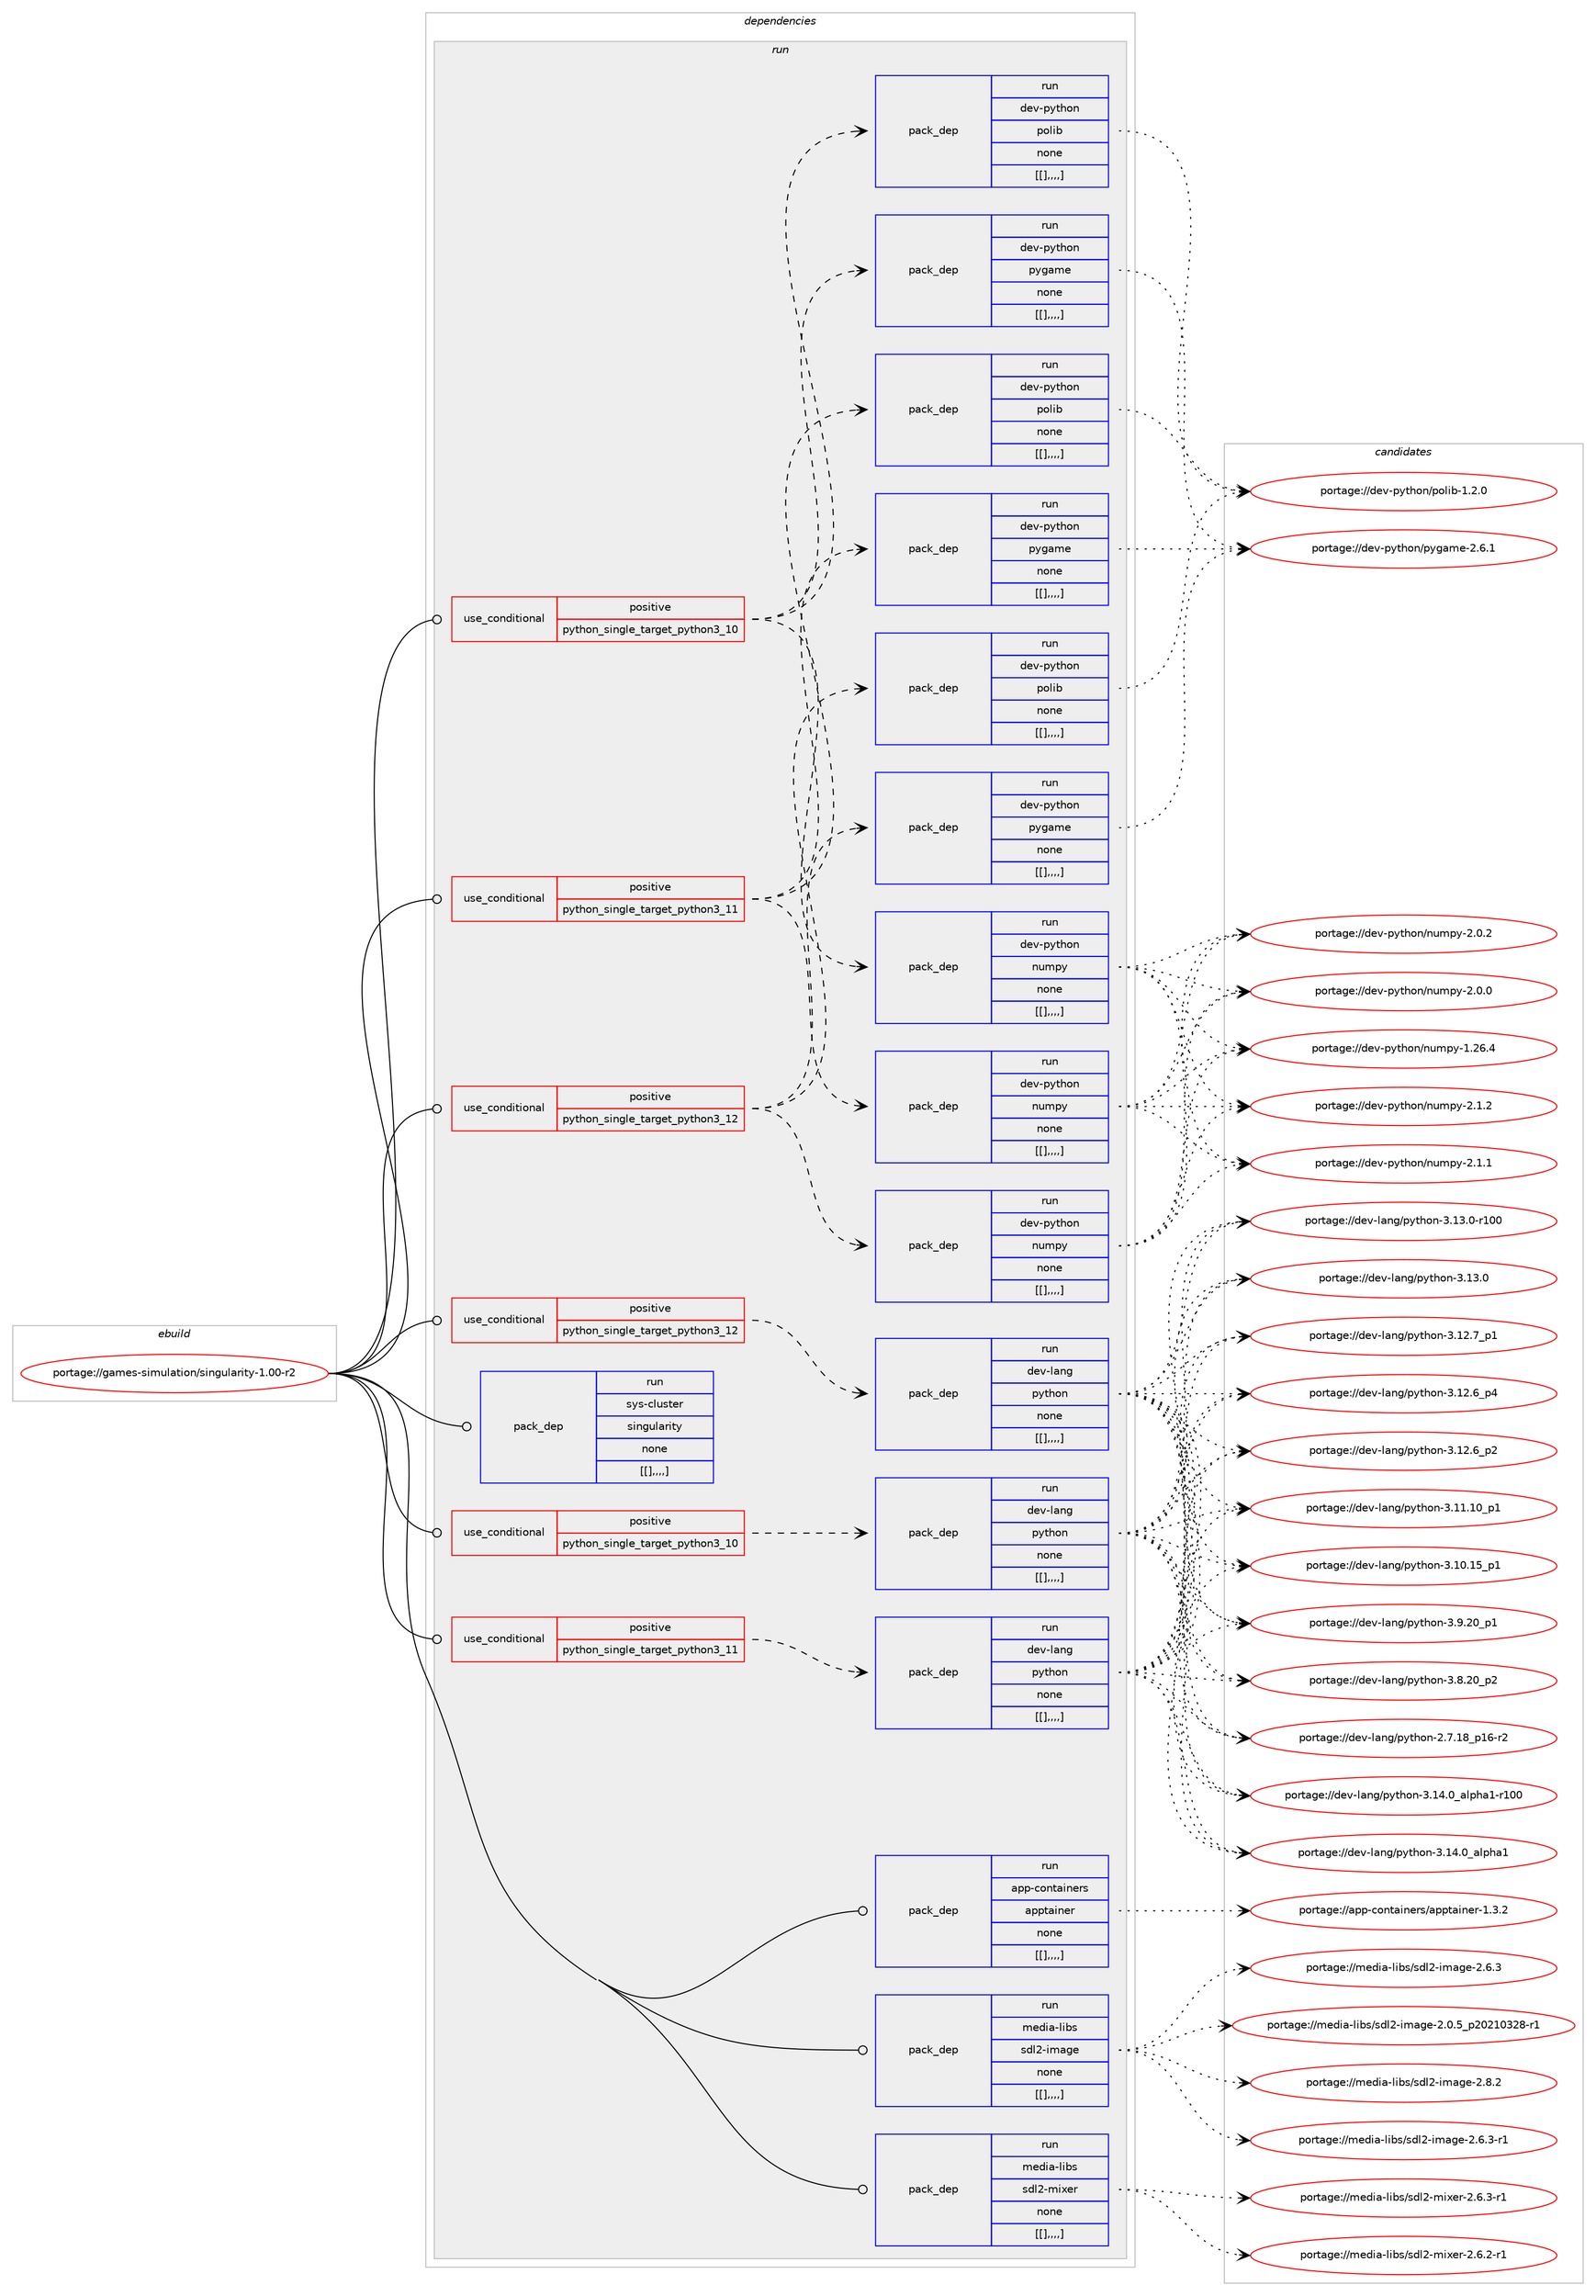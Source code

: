 digraph prolog {

# *************
# Graph options
# *************

newrank=true;
concentrate=true;
compound=true;
graph [rankdir=LR,fontname=Helvetica,fontsize=10,ranksep=1.5];#, ranksep=2.5, nodesep=0.2];
edge  [arrowhead=vee];
node  [fontname=Helvetica,fontsize=10];

# **********
# The ebuild
# **********

subgraph cluster_leftcol {
color=gray;
label=<<i>ebuild</i>>;
id [label="portage://games-simulation/singularity-1.00-r2", color=red, width=4, href="../games-simulation/singularity-1.00-r2.svg"];
}

# ****************
# The dependencies
# ****************

subgraph cluster_midcol {
color=gray;
label=<<i>dependencies</i>>;
subgraph cluster_compile {
fillcolor="#eeeeee";
style=filled;
label=<<i>compile</i>>;
}
subgraph cluster_compileandrun {
fillcolor="#eeeeee";
style=filled;
label=<<i>compile and run</i>>;
}
subgraph cluster_run {
fillcolor="#eeeeee";
style=filled;
label=<<i>run</i>>;
subgraph cond69315 {
dependency245555 [label=<<TABLE BORDER="0" CELLBORDER="1" CELLSPACING="0" CELLPADDING="4"><TR><TD ROWSPAN="3" CELLPADDING="10">use_conditional</TD></TR><TR><TD>positive</TD></TR><TR><TD>python_single_target_python3_10</TD></TR></TABLE>>, shape=none, color=red];
subgraph pack174628 {
dependency245601 [label=<<TABLE BORDER="0" CELLBORDER="1" CELLSPACING="0" CELLPADDING="4" WIDTH="220"><TR><TD ROWSPAN="6" CELLPADDING="30">pack_dep</TD></TR><TR><TD WIDTH="110">run</TD></TR><TR><TD>dev-lang</TD></TR><TR><TD>python</TD></TR><TR><TD>none</TD></TR><TR><TD>[[],,,,]</TD></TR></TABLE>>, shape=none, color=blue];
}
dependency245555:e -> dependency245601:w [weight=20,style="dashed",arrowhead="vee"];
}
id:e -> dependency245555:w [weight=20,style="solid",arrowhead="odot"];
subgraph cond69354 {
dependency245661 [label=<<TABLE BORDER="0" CELLBORDER="1" CELLSPACING="0" CELLPADDING="4"><TR><TD ROWSPAN="3" CELLPADDING="10">use_conditional</TD></TR><TR><TD>positive</TD></TR><TR><TD>python_single_target_python3_10</TD></TR></TABLE>>, shape=none, color=red];
subgraph pack174718 {
dependency245681 [label=<<TABLE BORDER="0" CELLBORDER="1" CELLSPACING="0" CELLPADDING="4" WIDTH="220"><TR><TD ROWSPAN="6" CELLPADDING="30">pack_dep</TD></TR><TR><TD WIDTH="110">run</TD></TR><TR><TD>dev-python</TD></TR><TR><TD>numpy</TD></TR><TR><TD>none</TD></TR><TR><TD>[[],,,,]</TD></TR></TABLE>>, shape=none, color=blue];
}
dependency245661:e -> dependency245681:w [weight=20,style="dashed",arrowhead="vee"];
subgraph pack174741 {
dependency245717 [label=<<TABLE BORDER="0" CELLBORDER="1" CELLSPACING="0" CELLPADDING="4" WIDTH="220"><TR><TD ROWSPAN="6" CELLPADDING="30">pack_dep</TD></TR><TR><TD WIDTH="110">run</TD></TR><TR><TD>dev-python</TD></TR><TR><TD>polib</TD></TR><TR><TD>none</TD></TR><TR><TD>[[],,,,]</TD></TR></TABLE>>, shape=none, color=blue];
}
dependency245661:e -> dependency245717:w [weight=20,style="dashed",arrowhead="vee"];
subgraph pack174758 {
dependency245733 [label=<<TABLE BORDER="0" CELLBORDER="1" CELLSPACING="0" CELLPADDING="4" WIDTH="220"><TR><TD ROWSPAN="6" CELLPADDING="30">pack_dep</TD></TR><TR><TD WIDTH="110">run</TD></TR><TR><TD>dev-python</TD></TR><TR><TD>pygame</TD></TR><TR><TD>none</TD></TR><TR><TD>[[],,,,]</TD></TR></TABLE>>, shape=none, color=blue];
}
dependency245661:e -> dependency245733:w [weight=20,style="dashed",arrowhead="vee"];
}
id:e -> dependency245661:w [weight=20,style="solid",arrowhead="odot"];
subgraph cond69384 {
dependency245773 [label=<<TABLE BORDER="0" CELLBORDER="1" CELLSPACING="0" CELLPADDING="4"><TR><TD ROWSPAN="3" CELLPADDING="10">use_conditional</TD></TR><TR><TD>positive</TD></TR><TR><TD>python_single_target_python3_11</TD></TR></TABLE>>, shape=none, color=red];
subgraph pack174786 {
dependency245777 [label=<<TABLE BORDER="0" CELLBORDER="1" CELLSPACING="0" CELLPADDING="4" WIDTH="220"><TR><TD ROWSPAN="6" CELLPADDING="30">pack_dep</TD></TR><TR><TD WIDTH="110">run</TD></TR><TR><TD>dev-lang</TD></TR><TR><TD>python</TD></TR><TR><TD>none</TD></TR><TR><TD>[[],,,,]</TD></TR></TABLE>>, shape=none, color=blue];
}
dependency245773:e -> dependency245777:w [weight=20,style="dashed",arrowhead="vee"];
}
id:e -> dependency245773:w [weight=20,style="solid",arrowhead="odot"];
subgraph cond69386 {
dependency245785 [label=<<TABLE BORDER="0" CELLBORDER="1" CELLSPACING="0" CELLPADDING="4"><TR><TD ROWSPAN="3" CELLPADDING="10">use_conditional</TD></TR><TR><TD>positive</TD></TR><TR><TD>python_single_target_python3_11</TD></TR></TABLE>>, shape=none, color=red];
subgraph pack174839 {
dependency245864 [label=<<TABLE BORDER="0" CELLBORDER="1" CELLSPACING="0" CELLPADDING="4" WIDTH="220"><TR><TD ROWSPAN="6" CELLPADDING="30">pack_dep</TD></TR><TR><TD WIDTH="110">run</TD></TR><TR><TD>dev-python</TD></TR><TR><TD>numpy</TD></TR><TR><TD>none</TD></TR><TR><TD>[[],,,,]</TD></TR></TABLE>>, shape=none, color=blue];
}
dependency245785:e -> dependency245864:w [weight=20,style="dashed",arrowhead="vee"];
subgraph pack174865 {
dependency245890 [label=<<TABLE BORDER="0" CELLBORDER="1" CELLSPACING="0" CELLPADDING="4" WIDTH="220"><TR><TD ROWSPAN="6" CELLPADDING="30">pack_dep</TD></TR><TR><TD WIDTH="110">run</TD></TR><TR><TD>dev-python</TD></TR><TR><TD>polib</TD></TR><TR><TD>none</TD></TR><TR><TD>[[],,,,]</TD></TR></TABLE>>, shape=none, color=blue];
}
dependency245785:e -> dependency245890:w [weight=20,style="dashed",arrowhead="vee"];
subgraph pack174906 {
dependency245945 [label=<<TABLE BORDER="0" CELLBORDER="1" CELLSPACING="0" CELLPADDING="4" WIDTH="220"><TR><TD ROWSPAN="6" CELLPADDING="30">pack_dep</TD></TR><TR><TD WIDTH="110">run</TD></TR><TR><TD>dev-python</TD></TR><TR><TD>pygame</TD></TR><TR><TD>none</TD></TR><TR><TD>[[],,,,]</TD></TR></TABLE>>, shape=none, color=blue];
}
dependency245785:e -> dependency245945:w [weight=20,style="dashed",arrowhead="vee"];
}
id:e -> dependency245785:w [weight=20,style="solid",arrowhead="odot"];
subgraph cond69428 {
dependency246036 [label=<<TABLE BORDER="0" CELLBORDER="1" CELLSPACING="0" CELLPADDING="4"><TR><TD ROWSPAN="3" CELLPADDING="10">use_conditional</TD></TR><TR><TD>positive</TD></TR><TR><TD>python_single_target_python3_12</TD></TR></TABLE>>, shape=none, color=red];
subgraph pack175002 {
dependency246055 [label=<<TABLE BORDER="0" CELLBORDER="1" CELLSPACING="0" CELLPADDING="4" WIDTH="220"><TR><TD ROWSPAN="6" CELLPADDING="30">pack_dep</TD></TR><TR><TD WIDTH="110">run</TD></TR><TR><TD>dev-lang</TD></TR><TR><TD>python</TD></TR><TR><TD>none</TD></TR><TR><TD>[[],,,,]</TD></TR></TABLE>>, shape=none, color=blue];
}
dependency246036:e -> dependency246055:w [weight=20,style="dashed",arrowhead="vee"];
}
id:e -> dependency246036:w [weight=20,style="solid",arrowhead="odot"];
subgraph cond69449 {
dependency246149 [label=<<TABLE BORDER="0" CELLBORDER="1" CELLSPACING="0" CELLPADDING="4"><TR><TD ROWSPAN="3" CELLPADDING="10">use_conditional</TD></TR><TR><TD>positive</TD></TR><TR><TD>python_single_target_python3_12</TD></TR></TABLE>>, shape=none, color=red];
subgraph pack175108 {
dependency246231 [label=<<TABLE BORDER="0" CELLBORDER="1" CELLSPACING="0" CELLPADDING="4" WIDTH="220"><TR><TD ROWSPAN="6" CELLPADDING="30">pack_dep</TD></TR><TR><TD WIDTH="110">run</TD></TR><TR><TD>dev-python</TD></TR><TR><TD>numpy</TD></TR><TR><TD>none</TD></TR><TR><TD>[[],,,,]</TD></TR></TABLE>>, shape=none, color=blue];
}
dependency246149:e -> dependency246231:w [weight=20,style="dashed",arrowhead="vee"];
subgraph pack175157 {
dependency246281 [label=<<TABLE BORDER="0" CELLBORDER="1" CELLSPACING="0" CELLPADDING="4" WIDTH="220"><TR><TD ROWSPAN="6" CELLPADDING="30">pack_dep</TD></TR><TR><TD WIDTH="110">run</TD></TR><TR><TD>dev-python</TD></TR><TR><TD>polib</TD></TR><TR><TD>none</TD></TR><TR><TD>[[],,,,]</TD></TR></TABLE>>, shape=none, color=blue];
}
dependency246149:e -> dependency246281:w [weight=20,style="dashed",arrowhead="vee"];
subgraph pack175224 {
dependency246318 [label=<<TABLE BORDER="0" CELLBORDER="1" CELLSPACING="0" CELLPADDING="4" WIDTH="220"><TR><TD ROWSPAN="6" CELLPADDING="30">pack_dep</TD></TR><TR><TD WIDTH="110">run</TD></TR><TR><TD>dev-python</TD></TR><TR><TD>pygame</TD></TR><TR><TD>none</TD></TR><TR><TD>[[],,,,]</TD></TR></TABLE>>, shape=none, color=blue];
}
dependency246149:e -> dependency246318:w [weight=20,style="dashed",arrowhead="vee"];
}
id:e -> dependency246149:w [weight=20,style="solid",arrowhead="odot"];
subgraph pack175232 {
dependency246371 [label=<<TABLE BORDER="0" CELLBORDER="1" CELLSPACING="0" CELLPADDING="4" WIDTH="220"><TR><TD ROWSPAN="6" CELLPADDING="30">pack_dep</TD></TR><TR><TD WIDTH="110">run</TD></TR><TR><TD>media-libs</TD></TR><TR><TD>sdl2-image</TD></TR><TR><TD>none</TD></TR><TR><TD>[[],,,,]</TD></TR></TABLE>>, shape=none, color=blue];
}
id:e -> dependency246371:w [weight=20,style="solid",arrowhead="odot"];
subgraph pack175278 {
dependency246393 [label=<<TABLE BORDER="0" CELLBORDER="1" CELLSPACING="0" CELLPADDING="4" WIDTH="220"><TR><TD ROWSPAN="6" CELLPADDING="30">pack_dep</TD></TR><TR><TD WIDTH="110">run</TD></TR><TR><TD>media-libs</TD></TR><TR><TD>sdl2-mixer</TD></TR><TR><TD>none</TD></TR><TR><TD>[[],,,,]</TD></TR></TABLE>>, shape=none, color=blue];
}
id:e -> dependency246393:w [weight=20,style="solid",arrowhead="odot"];
subgraph pack175296 {
dependency246414 [label=<<TABLE BORDER="0" CELLBORDER="1" CELLSPACING="0" CELLPADDING="4" WIDTH="220"><TR><TD ROWSPAN="6" CELLPADDING="30">pack_dep</TD></TR><TR><TD WIDTH="110">run</TD></TR><TR><TD>app-containers</TD></TR><TR><TD>apptainer</TD></TR><TR><TD>none</TD></TR><TR><TD>[[],,,,]</TD></TR></TABLE>>, shape=none, color=blue];
}
id:e -> dependency246414:w [weight=20,style="solid",arrowhead="odot"];
subgraph pack175312 {
dependency246438 [label=<<TABLE BORDER="0" CELLBORDER="1" CELLSPACING="0" CELLPADDING="4" WIDTH="220"><TR><TD ROWSPAN="6" CELLPADDING="30">pack_dep</TD></TR><TR><TD WIDTH="110">run</TD></TR><TR><TD>sys-cluster</TD></TR><TR><TD>singularity</TD></TR><TR><TD>none</TD></TR><TR><TD>[[],,,,]</TD></TR></TABLE>>, shape=none, color=blue];
}
id:e -> dependency246438:w [weight=20,style="solid",arrowhead="odot"];
}
}

# **************
# The candidates
# **************

subgraph cluster_choices {
rank=same;
color=gray;
label=<<i>candidates</i>>;

subgraph choice174662 {
color=black;
nodesep=1;
choice100101118451089711010347112121116104111110455146495246489597108112104974945114494848 [label="portage://dev-lang/python-3.14.0_alpha1-r100", color=red, width=4,href="../dev-lang/python-3.14.0_alpha1-r100.svg"];
choice1001011184510897110103471121211161041111104551464952464895971081121049749 [label="portage://dev-lang/python-3.14.0_alpha1", color=red, width=4,href="../dev-lang/python-3.14.0_alpha1.svg"];
choice1001011184510897110103471121211161041111104551464951464845114494848 [label="portage://dev-lang/python-3.13.0-r100", color=red, width=4,href="../dev-lang/python-3.13.0-r100.svg"];
choice10010111845108971101034711212111610411111045514649514648 [label="portage://dev-lang/python-3.13.0", color=red, width=4,href="../dev-lang/python-3.13.0.svg"];
choice100101118451089711010347112121116104111110455146495046559511249 [label="portage://dev-lang/python-3.12.7_p1", color=red, width=4,href="../dev-lang/python-3.12.7_p1.svg"];
choice100101118451089711010347112121116104111110455146495046549511252 [label="portage://dev-lang/python-3.12.6_p4", color=red, width=4,href="../dev-lang/python-3.12.6_p4.svg"];
choice100101118451089711010347112121116104111110455146495046549511250 [label="portage://dev-lang/python-3.12.6_p2", color=red, width=4,href="../dev-lang/python-3.12.6_p2.svg"];
choice10010111845108971101034711212111610411111045514649494649489511249 [label="portage://dev-lang/python-3.11.10_p1", color=red, width=4,href="../dev-lang/python-3.11.10_p1.svg"];
choice10010111845108971101034711212111610411111045514649484649539511249 [label="portage://dev-lang/python-3.10.15_p1", color=red, width=4,href="../dev-lang/python-3.10.15_p1.svg"];
choice100101118451089711010347112121116104111110455146574650489511249 [label="portage://dev-lang/python-3.9.20_p1", color=red, width=4,href="../dev-lang/python-3.9.20_p1.svg"];
choice100101118451089711010347112121116104111110455146564650489511250 [label="portage://dev-lang/python-3.8.20_p2", color=red, width=4,href="../dev-lang/python-3.8.20_p2.svg"];
choice100101118451089711010347112121116104111110455046554649569511249544511450 [label="portage://dev-lang/python-2.7.18_p16-r2", color=red, width=4,href="../dev-lang/python-2.7.18_p16-r2.svg"];
dependency245601:e -> choice100101118451089711010347112121116104111110455146495246489597108112104974945114494848:w [style=dotted,weight="100"];
dependency245601:e -> choice1001011184510897110103471121211161041111104551464952464895971081121049749:w [style=dotted,weight="100"];
dependency245601:e -> choice1001011184510897110103471121211161041111104551464951464845114494848:w [style=dotted,weight="100"];
dependency245601:e -> choice10010111845108971101034711212111610411111045514649514648:w [style=dotted,weight="100"];
dependency245601:e -> choice100101118451089711010347112121116104111110455146495046559511249:w [style=dotted,weight="100"];
dependency245601:e -> choice100101118451089711010347112121116104111110455146495046549511252:w [style=dotted,weight="100"];
dependency245601:e -> choice100101118451089711010347112121116104111110455146495046549511250:w [style=dotted,weight="100"];
dependency245601:e -> choice10010111845108971101034711212111610411111045514649494649489511249:w [style=dotted,weight="100"];
dependency245601:e -> choice10010111845108971101034711212111610411111045514649484649539511249:w [style=dotted,weight="100"];
dependency245601:e -> choice100101118451089711010347112121116104111110455146574650489511249:w [style=dotted,weight="100"];
dependency245601:e -> choice100101118451089711010347112121116104111110455146564650489511250:w [style=dotted,weight="100"];
dependency245601:e -> choice100101118451089711010347112121116104111110455046554649569511249544511450:w [style=dotted,weight="100"];
}
subgraph choice174674 {
color=black;
nodesep=1;
choice1001011184511212111610411111047110117109112121455046494650 [label="portage://dev-python/numpy-2.1.2", color=red, width=4,href="../dev-python/numpy-2.1.2.svg"];
choice1001011184511212111610411111047110117109112121455046494649 [label="portage://dev-python/numpy-2.1.1", color=red, width=4,href="../dev-python/numpy-2.1.1.svg"];
choice1001011184511212111610411111047110117109112121455046484650 [label="portage://dev-python/numpy-2.0.2", color=red, width=4,href="../dev-python/numpy-2.0.2.svg"];
choice1001011184511212111610411111047110117109112121455046484648 [label="portage://dev-python/numpy-2.0.0", color=red, width=4,href="../dev-python/numpy-2.0.0.svg"];
choice100101118451121211161041111104711011710911212145494650544652 [label="portage://dev-python/numpy-1.26.4", color=red, width=4,href="../dev-python/numpy-1.26.4.svg"];
dependency245681:e -> choice1001011184511212111610411111047110117109112121455046494650:w [style=dotted,weight="100"];
dependency245681:e -> choice1001011184511212111610411111047110117109112121455046494649:w [style=dotted,weight="100"];
dependency245681:e -> choice1001011184511212111610411111047110117109112121455046484650:w [style=dotted,weight="100"];
dependency245681:e -> choice1001011184511212111610411111047110117109112121455046484648:w [style=dotted,weight="100"];
dependency245681:e -> choice100101118451121211161041111104711011710911212145494650544652:w [style=dotted,weight="100"];
}
subgraph choice174698 {
color=black;
nodesep=1;
choice100101118451121211161041111104711211110810598454946504648 [label="portage://dev-python/polib-1.2.0", color=red, width=4,href="../dev-python/polib-1.2.0.svg"];
dependency245717:e -> choice100101118451121211161041111104711211110810598454946504648:w [style=dotted,weight="100"];
}
subgraph choice174718 {
color=black;
nodesep=1;
choice100101118451121211161041111104711212110397109101455046544649 [label="portage://dev-python/pygame-2.6.1", color=red, width=4,href="../dev-python/pygame-2.6.1.svg"];
dependency245733:e -> choice100101118451121211161041111104711212110397109101455046544649:w [style=dotted,weight="100"];
}
subgraph choice174736 {
color=black;
nodesep=1;
choice100101118451089711010347112121116104111110455146495246489597108112104974945114494848 [label="portage://dev-lang/python-3.14.0_alpha1-r100", color=red, width=4,href="../dev-lang/python-3.14.0_alpha1-r100.svg"];
choice1001011184510897110103471121211161041111104551464952464895971081121049749 [label="portage://dev-lang/python-3.14.0_alpha1", color=red, width=4,href="../dev-lang/python-3.14.0_alpha1.svg"];
choice1001011184510897110103471121211161041111104551464951464845114494848 [label="portage://dev-lang/python-3.13.0-r100", color=red, width=4,href="../dev-lang/python-3.13.0-r100.svg"];
choice10010111845108971101034711212111610411111045514649514648 [label="portage://dev-lang/python-3.13.0", color=red, width=4,href="../dev-lang/python-3.13.0.svg"];
choice100101118451089711010347112121116104111110455146495046559511249 [label="portage://dev-lang/python-3.12.7_p1", color=red, width=4,href="../dev-lang/python-3.12.7_p1.svg"];
choice100101118451089711010347112121116104111110455146495046549511252 [label="portage://dev-lang/python-3.12.6_p4", color=red, width=4,href="../dev-lang/python-3.12.6_p4.svg"];
choice100101118451089711010347112121116104111110455146495046549511250 [label="portage://dev-lang/python-3.12.6_p2", color=red, width=4,href="../dev-lang/python-3.12.6_p2.svg"];
choice10010111845108971101034711212111610411111045514649494649489511249 [label="portage://dev-lang/python-3.11.10_p1", color=red, width=4,href="../dev-lang/python-3.11.10_p1.svg"];
choice10010111845108971101034711212111610411111045514649484649539511249 [label="portage://dev-lang/python-3.10.15_p1", color=red, width=4,href="../dev-lang/python-3.10.15_p1.svg"];
choice100101118451089711010347112121116104111110455146574650489511249 [label="portage://dev-lang/python-3.9.20_p1", color=red, width=4,href="../dev-lang/python-3.9.20_p1.svg"];
choice100101118451089711010347112121116104111110455146564650489511250 [label="portage://dev-lang/python-3.8.20_p2", color=red, width=4,href="../dev-lang/python-3.8.20_p2.svg"];
choice100101118451089711010347112121116104111110455046554649569511249544511450 [label="portage://dev-lang/python-2.7.18_p16-r2", color=red, width=4,href="../dev-lang/python-2.7.18_p16-r2.svg"];
dependency245777:e -> choice100101118451089711010347112121116104111110455146495246489597108112104974945114494848:w [style=dotted,weight="100"];
dependency245777:e -> choice1001011184510897110103471121211161041111104551464952464895971081121049749:w [style=dotted,weight="100"];
dependency245777:e -> choice1001011184510897110103471121211161041111104551464951464845114494848:w [style=dotted,weight="100"];
dependency245777:e -> choice10010111845108971101034711212111610411111045514649514648:w [style=dotted,weight="100"];
dependency245777:e -> choice100101118451089711010347112121116104111110455146495046559511249:w [style=dotted,weight="100"];
dependency245777:e -> choice100101118451089711010347112121116104111110455146495046549511252:w [style=dotted,weight="100"];
dependency245777:e -> choice100101118451089711010347112121116104111110455146495046549511250:w [style=dotted,weight="100"];
dependency245777:e -> choice10010111845108971101034711212111610411111045514649494649489511249:w [style=dotted,weight="100"];
dependency245777:e -> choice10010111845108971101034711212111610411111045514649484649539511249:w [style=dotted,weight="100"];
dependency245777:e -> choice100101118451089711010347112121116104111110455146574650489511249:w [style=dotted,weight="100"];
dependency245777:e -> choice100101118451089711010347112121116104111110455146564650489511250:w [style=dotted,weight="100"];
dependency245777:e -> choice100101118451089711010347112121116104111110455046554649569511249544511450:w [style=dotted,weight="100"];
}
subgraph choice174748 {
color=black;
nodesep=1;
choice1001011184511212111610411111047110117109112121455046494650 [label="portage://dev-python/numpy-2.1.2", color=red, width=4,href="../dev-python/numpy-2.1.2.svg"];
choice1001011184511212111610411111047110117109112121455046494649 [label="portage://dev-python/numpy-2.1.1", color=red, width=4,href="../dev-python/numpy-2.1.1.svg"];
choice1001011184511212111610411111047110117109112121455046484650 [label="portage://dev-python/numpy-2.0.2", color=red, width=4,href="../dev-python/numpy-2.0.2.svg"];
choice1001011184511212111610411111047110117109112121455046484648 [label="portage://dev-python/numpy-2.0.0", color=red, width=4,href="../dev-python/numpy-2.0.0.svg"];
choice100101118451121211161041111104711011710911212145494650544652 [label="portage://dev-python/numpy-1.26.4", color=red, width=4,href="../dev-python/numpy-1.26.4.svg"];
dependency245864:e -> choice1001011184511212111610411111047110117109112121455046494650:w [style=dotted,weight="100"];
dependency245864:e -> choice1001011184511212111610411111047110117109112121455046494649:w [style=dotted,weight="100"];
dependency245864:e -> choice1001011184511212111610411111047110117109112121455046484650:w [style=dotted,weight="100"];
dependency245864:e -> choice1001011184511212111610411111047110117109112121455046484648:w [style=dotted,weight="100"];
dependency245864:e -> choice100101118451121211161041111104711011710911212145494650544652:w [style=dotted,weight="100"];
}
subgraph choice174761 {
color=black;
nodesep=1;
choice100101118451121211161041111104711211110810598454946504648 [label="portage://dev-python/polib-1.2.0", color=red, width=4,href="../dev-python/polib-1.2.0.svg"];
dependency245890:e -> choice100101118451121211161041111104711211110810598454946504648:w [style=dotted,weight="100"];
}
subgraph choice174764 {
color=black;
nodesep=1;
choice100101118451121211161041111104711212110397109101455046544649 [label="portage://dev-python/pygame-2.6.1", color=red, width=4,href="../dev-python/pygame-2.6.1.svg"];
dependency245945:e -> choice100101118451121211161041111104711212110397109101455046544649:w [style=dotted,weight="100"];
}
subgraph choice174794 {
color=black;
nodesep=1;
choice100101118451089711010347112121116104111110455146495246489597108112104974945114494848 [label="portage://dev-lang/python-3.14.0_alpha1-r100", color=red, width=4,href="../dev-lang/python-3.14.0_alpha1-r100.svg"];
choice1001011184510897110103471121211161041111104551464952464895971081121049749 [label="portage://dev-lang/python-3.14.0_alpha1", color=red, width=4,href="../dev-lang/python-3.14.0_alpha1.svg"];
choice1001011184510897110103471121211161041111104551464951464845114494848 [label="portage://dev-lang/python-3.13.0-r100", color=red, width=4,href="../dev-lang/python-3.13.0-r100.svg"];
choice10010111845108971101034711212111610411111045514649514648 [label="portage://dev-lang/python-3.13.0", color=red, width=4,href="../dev-lang/python-3.13.0.svg"];
choice100101118451089711010347112121116104111110455146495046559511249 [label="portage://dev-lang/python-3.12.7_p1", color=red, width=4,href="../dev-lang/python-3.12.7_p1.svg"];
choice100101118451089711010347112121116104111110455146495046549511252 [label="portage://dev-lang/python-3.12.6_p4", color=red, width=4,href="../dev-lang/python-3.12.6_p4.svg"];
choice100101118451089711010347112121116104111110455146495046549511250 [label="portage://dev-lang/python-3.12.6_p2", color=red, width=4,href="../dev-lang/python-3.12.6_p2.svg"];
choice10010111845108971101034711212111610411111045514649494649489511249 [label="portage://dev-lang/python-3.11.10_p1", color=red, width=4,href="../dev-lang/python-3.11.10_p1.svg"];
choice10010111845108971101034711212111610411111045514649484649539511249 [label="portage://dev-lang/python-3.10.15_p1", color=red, width=4,href="../dev-lang/python-3.10.15_p1.svg"];
choice100101118451089711010347112121116104111110455146574650489511249 [label="portage://dev-lang/python-3.9.20_p1", color=red, width=4,href="../dev-lang/python-3.9.20_p1.svg"];
choice100101118451089711010347112121116104111110455146564650489511250 [label="portage://dev-lang/python-3.8.20_p2", color=red, width=4,href="../dev-lang/python-3.8.20_p2.svg"];
choice100101118451089711010347112121116104111110455046554649569511249544511450 [label="portage://dev-lang/python-2.7.18_p16-r2", color=red, width=4,href="../dev-lang/python-2.7.18_p16-r2.svg"];
dependency246055:e -> choice100101118451089711010347112121116104111110455146495246489597108112104974945114494848:w [style=dotted,weight="100"];
dependency246055:e -> choice1001011184510897110103471121211161041111104551464952464895971081121049749:w [style=dotted,weight="100"];
dependency246055:e -> choice1001011184510897110103471121211161041111104551464951464845114494848:w [style=dotted,weight="100"];
dependency246055:e -> choice10010111845108971101034711212111610411111045514649514648:w [style=dotted,weight="100"];
dependency246055:e -> choice100101118451089711010347112121116104111110455146495046559511249:w [style=dotted,weight="100"];
dependency246055:e -> choice100101118451089711010347112121116104111110455146495046549511252:w [style=dotted,weight="100"];
dependency246055:e -> choice100101118451089711010347112121116104111110455146495046549511250:w [style=dotted,weight="100"];
dependency246055:e -> choice10010111845108971101034711212111610411111045514649494649489511249:w [style=dotted,weight="100"];
dependency246055:e -> choice10010111845108971101034711212111610411111045514649484649539511249:w [style=dotted,weight="100"];
dependency246055:e -> choice100101118451089711010347112121116104111110455146574650489511249:w [style=dotted,weight="100"];
dependency246055:e -> choice100101118451089711010347112121116104111110455146564650489511250:w [style=dotted,weight="100"];
dependency246055:e -> choice100101118451089711010347112121116104111110455046554649569511249544511450:w [style=dotted,weight="100"];
}
subgraph choice174822 {
color=black;
nodesep=1;
choice1001011184511212111610411111047110117109112121455046494650 [label="portage://dev-python/numpy-2.1.2", color=red, width=4,href="../dev-python/numpy-2.1.2.svg"];
choice1001011184511212111610411111047110117109112121455046494649 [label="portage://dev-python/numpy-2.1.1", color=red, width=4,href="../dev-python/numpy-2.1.1.svg"];
choice1001011184511212111610411111047110117109112121455046484650 [label="portage://dev-python/numpy-2.0.2", color=red, width=4,href="../dev-python/numpy-2.0.2.svg"];
choice1001011184511212111610411111047110117109112121455046484648 [label="portage://dev-python/numpy-2.0.0", color=red, width=4,href="../dev-python/numpy-2.0.0.svg"];
choice100101118451121211161041111104711011710911212145494650544652 [label="portage://dev-python/numpy-1.26.4", color=red, width=4,href="../dev-python/numpy-1.26.4.svg"];
dependency246231:e -> choice1001011184511212111610411111047110117109112121455046494650:w [style=dotted,weight="100"];
dependency246231:e -> choice1001011184511212111610411111047110117109112121455046494649:w [style=dotted,weight="100"];
dependency246231:e -> choice1001011184511212111610411111047110117109112121455046484650:w [style=dotted,weight="100"];
dependency246231:e -> choice1001011184511212111610411111047110117109112121455046484648:w [style=dotted,weight="100"];
dependency246231:e -> choice100101118451121211161041111104711011710911212145494650544652:w [style=dotted,weight="100"];
}
subgraph choice174846 {
color=black;
nodesep=1;
choice100101118451121211161041111104711211110810598454946504648 [label="portage://dev-python/polib-1.2.0", color=red, width=4,href="../dev-python/polib-1.2.0.svg"];
dependency246281:e -> choice100101118451121211161041111104711211110810598454946504648:w [style=dotted,weight="100"];
}
subgraph choice174848 {
color=black;
nodesep=1;
choice100101118451121211161041111104711212110397109101455046544649 [label="portage://dev-python/pygame-2.6.1", color=red, width=4,href="../dev-python/pygame-2.6.1.svg"];
dependency246318:e -> choice100101118451121211161041111104711212110397109101455046544649:w [style=dotted,weight="100"];
}
subgraph choice174870 {
color=black;
nodesep=1;
choice10910110010597451081059811547115100108504510510997103101455046564650 [label="portage://media-libs/sdl2-image-2.8.2", color=red, width=4,href="../media-libs/sdl2-image-2.8.2.svg"];
choice109101100105974510810598115471151001085045105109971031014550465446514511449 [label="portage://media-libs/sdl2-image-2.6.3-r1", color=red, width=4,href="../media-libs/sdl2-image-2.6.3-r1.svg"];
choice10910110010597451081059811547115100108504510510997103101455046544651 [label="portage://media-libs/sdl2-image-2.6.3", color=red, width=4,href="../media-libs/sdl2-image-2.6.3.svg"];
choice109101100105974510810598115471151001085045105109971031014550464846539511250485049485150564511449 [label="portage://media-libs/sdl2-image-2.0.5_p20210328-r1", color=red, width=4,href="../media-libs/sdl2-image-2.0.5_p20210328-r1.svg"];
dependency246371:e -> choice10910110010597451081059811547115100108504510510997103101455046564650:w [style=dotted,weight="100"];
dependency246371:e -> choice109101100105974510810598115471151001085045105109971031014550465446514511449:w [style=dotted,weight="100"];
dependency246371:e -> choice10910110010597451081059811547115100108504510510997103101455046544651:w [style=dotted,weight="100"];
dependency246371:e -> choice109101100105974510810598115471151001085045105109971031014550464846539511250485049485150564511449:w [style=dotted,weight="100"];
}
subgraph choice174887 {
color=black;
nodesep=1;
choice1091011001059745108105981154711510010850451091051201011144550465446514511449 [label="portage://media-libs/sdl2-mixer-2.6.3-r1", color=red, width=4,href="../media-libs/sdl2-mixer-2.6.3-r1.svg"];
choice1091011001059745108105981154711510010850451091051201011144550465446504511449 [label="portage://media-libs/sdl2-mixer-2.6.2-r1", color=red, width=4,href="../media-libs/sdl2-mixer-2.6.2-r1.svg"];
dependency246393:e -> choice1091011001059745108105981154711510010850451091051201011144550465446514511449:w [style=dotted,weight="100"];
dependency246393:e -> choice1091011001059745108105981154711510010850451091051201011144550465446504511449:w [style=dotted,weight="100"];
}
subgraph choice174889 {
color=black;
nodesep=1;
choice97112112459911111011697105110101114115479711211211697105110101114454946514650 [label="portage://app-containers/apptainer-1.3.2", color=red, width=4,href="../app-containers/apptainer-1.3.2.svg"];
dependency246414:e -> choice97112112459911111011697105110101114115479711211211697105110101114454946514650:w [style=dotted,weight="100"];
}
subgraph choice174890 {
color=black;
nodesep=1;
}
}

}
